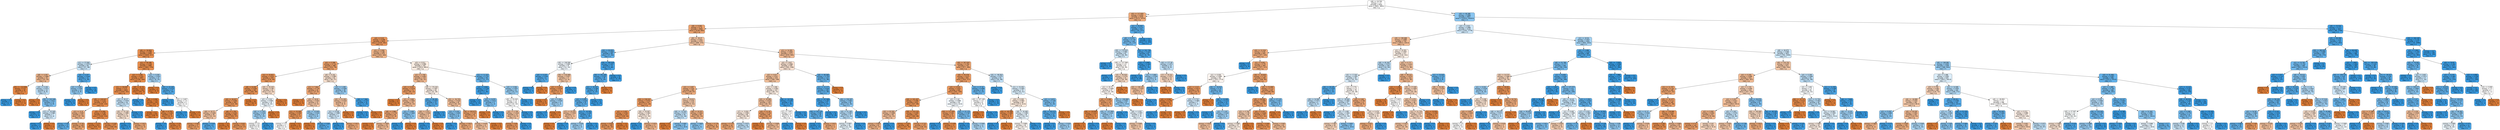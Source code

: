 digraph Tree {
node [shape=box, style="filled, rounded", color="black", fontname="helvetica"] ;
edge [fontname="helvetica"] ;
0 [label="x[8] <= 19.705\nentropy = 1.0\nsamples = 9202\nvalue = [4601, 4601]\nclass = g", fillcolor="#ffffff"] ;
1 [label="x[0] <= 117.826\nentropy = 0.816\nsamples = 4245\nvalue = [3172, 1073]\nclass = g", fillcolor="#eeac7c"] ;
0 -> 1 [labeldistance=2.5, labelangle=45, headlabel="True"] ;
2 [label="x[8] <= 9.355\nentropy = 0.75\nsamples = 3994\nvalue = [3138, 856]\nclass = g", fillcolor="#eca36f"] ;
1 -> 2 ;
3 [label="x[4] <= 0.24\nentropy = 0.598\nsamples = 2624\nvalue = [2243, 381]\nclass = g", fillcolor="#e9965b"] ;
2 -> 3 ;
4 [label="x[6] <= -54.803\nentropy = 0.488\nsamples = 2045\nvalue = [1828, 217]\nclass = g", fillcolor="#e89051"] ;
3 -> 4 ;
5 [label="x[1] <= 37.836\nentropy = 0.979\nsamples = 65\nvalue = [27, 38]\nclass = h", fillcolor="#c6e3f7"] ;
4 -> 5 ;
6 [label="x[8] <= 4.297\nentropy = 0.885\nsamples = 33\nvalue = [23, 10]\nclass = g", fillcolor="#f0b88f"] ;
5 -> 6 ;
7 [label="x[5] <= -113.938\nentropy = 0.31\nsamples = 18\nvalue = [17, 1]\nclass = g", fillcolor="#e78845"] ;
6 -> 7 ;
8 [label="entropy = 0.0\nsamples = 1\nvalue = [0, 1]\nclass = h", fillcolor="#399de5"] ;
7 -> 8 ;
9 [label="entropy = 0.0\nsamples = 17\nvalue = [17, 0]\nclass = g", fillcolor="#e58139"] ;
7 -> 9 ;
10 [label="x[4] <= 0.105\nentropy = 0.971\nsamples = 15\nvalue = [6, 9]\nclass = h", fillcolor="#bddef6"] ;
6 -> 10 ;
11 [label="entropy = 0.0\nsamples = 3\nvalue = [3, 0]\nclass = g", fillcolor="#e58139"] ;
10 -> 11 ;
12 [label="x[9] <= 243.346\nentropy = 0.811\nsamples = 12\nvalue = [3, 9]\nclass = h", fillcolor="#7bbeee"] ;
10 -> 12 ;
13 [label="entropy = 0.0\nsamples = 5\nvalue = [0, 5]\nclass = h", fillcolor="#399de5"] ;
12 -> 13 ;
14 [label="x[7] <= -10.349\nentropy = 0.985\nsamples = 7\nvalue = [3, 4]\nclass = h", fillcolor="#cee6f8"] ;
12 -> 14 ;
15 [label="entropy = 0.0\nsamples = 4\nvalue = [0, 4]\nclass = h", fillcolor="#399de5"] ;
14 -> 15 ;
16 [label="entropy = 0.0\nsamples = 3\nvalue = [3, 0]\nclass = g", fillcolor="#e58139"] ;
14 -> 16 ;
17 [label="x[3] <= 0.207\nentropy = 0.544\nsamples = 32\nvalue = [4, 28]\nclass = h", fillcolor="#55abe9"] ;
5 -> 17 ;
18 [label="x[4] <= 0.092\nentropy = 0.89\nsamples = 13\nvalue = [4, 9]\nclass = h", fillcolor="#91c9f1"] ;
17 -> 18 ;
19 [label="entropy = 0.0\nsamples = 9\nvalue = [0, 9]\nclass = h", fillcolor="#399de5"] ;
18 -> 19 ;
20 [label="entropy = 0.0\nsamples = 4\nvalue = [4, 0]\nclass = g", fillcolor="#e58139"] ;
18 -> 20 ;
21 [label="entropy = 0.0\nsamples = 19\nvalue = [0, 19]\nclass = h", fillcolor="#399de5"] ;
17 -> 21 ;
22 [label="x[1] <= 59.188\nentropy = 0.438\nsamples = 1980\nvalue = [1801, 179]\nclass = g", fillcolor="#e88e4d"] ;
4 -> 22 ;
23 [label="x[2] <= 3.495\nentropy = 0.415\nsamples = 1957\nvalue = [1793, 164]\nclass = g", fillcolor="#e78d4b"] ;
22 -> 23 ;
24 [label="x[1] <= 36.829\nentropy = 0.47\nsamples = 1603\nvalue = [1442, 161]\nclass = g", fillcolor="#e88f4f"] ;
23 -> 24 ;
25 [label="x[9] <= 129.547\nentropy = 0.441\nsamples = 1574\nvalue = [1430, 144]\nclass = g", fillcolor="#e88e4d"] ;
24 -> 25 ;
26 [label="x[1] <= 11.9\nentropy = 0.857\nsamples = 121\nvalue = [87, 34]\nclass = g", fillcolor="#efb286"] ;
25 -> 26 ;
27 [label="entropy = 0.65\nsamples = 12\nvalue = [2, 10]\nclass = h", fillcolor="#61b1ea"] ;
26 -> 27 ;
28 [label="entropy = 0.761\nsamples = 109\nvalue = [85, 24]\nclass = g", fillcolor="#eca571"] ;
26 -> 28 ;
29 [label="x[3] <= 0.294\nentropy = 0.387\nsamples = 1453\nvalue = [1343, 110]\nclass = g", fillcolor="#e78b49"] ;
25 -> 29 ;
30 [label="entropy = 0.273\nsamples = 876\nvalue = [835, 41]\nclass = g", fillcolor="#e68743"] ;
29 -> 30 ;
31 [label="entropy = 0.528\nsamples = 577\nvalue = [508, 69]\nclass = g", fillcolor="#e99254"] ;
29 -> 31 ;
32 [label="x[1] <= 45.27\nentropy = 0.978\nsamples = 29\nvalue = [12, 17]\nclass = h", fillcolor="#c5e2f7"] ;
24 -> 32 ;
33 [label="x[0] <= 75.118\nentropy = 0.985\nsamples = 21\nvalue = [12, 9]\nclass = g", fillcolor="#f8e0ce"] ;
32 -> 33 ;
34 [label="entropy = 0.0\nsamples = 5\nvalue = [0, 5]\nclass = h", fillcolor="#399de5"] ;
33 -> 34 ;
35 [label="entropy = 0.811\nsamples = 16\nvalue = [12, 4]\nclass = g", fillcolor="#eeab7b"] ;
33 -> 35 ;
36 [label="entropy = 0.0\nsamples = 8\nvalue = [0, 8]\nclass = h", fillcolor="#399de5"] ;
32 -> 36 ;
37 [label="x[9] <= 41.74\nentropy = 0.071\nsamples = 354\nvalue = [351, 3]\nclass = g", fillcolor="#e5823b"] ;
23 -> 37 ;
38 [label="entropy = 0.0\nsamples = 1\nvalue = [0, 1]\nclass = h", fillcolor="#399de5"] ;
37 -> 38 ;
39 [label="x[8] <= 6.592\nentropy = 0.05\nsamples = 353\nvalue = [351, 2]\nclass = g", fillcolor="#e5823a"] ;
37 -> 39 ;
40 [label="entropy = 0.0\nsamples = 328\nvalue = [328, 0]\nclass = g", fillcolor="#e58139"] ;
39 -> 40 ;
41 [label="x[8] <= 6.753\nentropy = 0.402\nsamples = 25\nvalue = [23, 2]\nclass = g", fillcolor="#e78c4a"] ;
39 -> 41 ;
42 [label="entropy = 0.0\nsamples = 1\nvalue = [0, 1]\nclass = h", fillcolor="#399de5"] ;
41 -> 42 ;
43 [label="entropy = 0.25\nsamples = 24\nvalue = [23, 1]\nclass = g", fillcolor="#e68642"] ;
41 -> 43 ;
44 [label="x[4] <= 0.039\nentropy = 0.932\nsamples = 23\nvalue = [8, 15]\nclass = h", fillcolor="#a3d1f3"] ;
22 -> 44 ;
45 [label="entropy = 0.0\nsamples = 6\nvalue = [6, 0]\nclass = g", fillcolor="#e58139"] ;
44 -> 45 ;
46 [label="x[5] <= 22.245\nentropy = 0.523\nsamples = 17\nvalue = [2, 15]\nclass = h", fillcolor="#53aae8"] ;
44 -> 46 ;
47 [label="entropy = 0.0\nsamples = 13\nvalue = [0, 13]\nclass = h", fillcolor="#399de5"] ;
46 -> 47 ;
48 [label="x[2] <= 3.657\nentropy = 1.0\nsamples = 4\nvalue = [2, 2]\nclass = g", fillcolor="#ffffff"] ;
46 -> 48 ;
49 [label="entropy = 0.0\nsamples = 2\nvalue = [0, 2]\nclass = h", fillcolor="#399de5"] ;
48 -> 49 ;
50 [label="entropy = 0.0\nsamples = 2\nvalue = [2, 0]\nclass = g", fillcolor="#e58139"] ;
48 -> 50 ;
51 [label="x[2] <= 2.558\nentropy = 0.86\nsamples = 579\nvalue = [415, 164]\nclass = g", fillcolor="#efb387"] ;
3 -> 51 ;
52 [label="x[4] <= 0.398\nentropy = 0.714\nsamples = 388\nvalue = [312, 76]\nclass = g", fillcolor="#eba069"] ;
51 -> 52 ;
53 [label="x[1] <= 15.822\nentropy = 0.612\nsamples = 325\nvalue = [276, 49]\nclass = g", fillcolor="#ea975c"] ;
52 -> 53 ;
54 [label="x[8] <= 8.239\nentropy = 0.556\nsamples = 301\nvalue = [262, 39]\nclass = g", fillcolor="#e99456"] ;
53 -> 54 ;
55 [label="x[0] <= 18.427\nentropy = 0.606\nsamples = 263\nvalue = [224, 39]\nclass = g", fillcolor="#ea975b"] ;
54 -> 55 ;
56 [label="x[6] <= 10.72\nentropy = 0.928\nsamples = 35\nvalue = [23, 12]\nclass = g", fillcolor="#f3c3a0"] ;
55 -> 56 ;
57 [label="entropy = 0.691\nsamples = 27\nvalue = [22, 5]\nclass = g", fillcolor="#eb9e66"] ;
56 -> 57 ;
58 [label="entropy = 0.544\nsamples = 8\nvalue = [1, 7]\nclass = h", fillcolor="#55abe9"] ;
56 -> 58 ;
59 [label="x[8] <= 1.753\nentropy = 0.525\nsamples = 228\nvalue = [201, 27]\nclass = g", fillcolor="#e89254"] ;
55 -> 59 ;
60 [label="entropy = 0.0\nsamples = 58\nvalue = [58, 0]\nclass = g", fillcolor="#e58139"] ;
59 -> 60 ;
61 [label="entropy = 0.631\nsamples = 170\nvalue = [143, 27]\nclass = g", fillcolor="#ea995e"] ;
59 -> 61 ;
62 [label="entropy = 0.0\nsamples = 38\nvalue = [38, 0]\nclass = g", fillcolor="#e58139"] ;
54 -> 62 ;
63 [label="x[0] <= 34.433\nentropy = 0.98\nsamples = 24\nvalue = [14, 10]\nclass = g", fillcolor="#f8dbc6"] ;
53 -> 63 ;
64 [label="x[2] <= 2.524\nentropy = 0.998\nsamples = 19\nvalue = [9, 10]\nclass = h", fillcolor="#ebf5fc"] ;
63 -> 64 ;
65 [label="x[6] <= 17.343\nentropy = 0.918\nsamples = 15\nvalue = [5, 10]\nclass = h", fillcolor="#9ccef2"] ;
64 -> 65 ;
66 [label="entropy = 1.0\nsamples = 10\nvalue = [5, 5]\nclass = g", fillcolor="#ffffff"] ;
65 -> 66 ;
67 [label="entropy = 0.0\nsamples = 5\nvalue = [0, 5]\nclass = h", fillcolor="#399de5"] ;
65 -> 67 ;
68 [label="entropy = 0.0\nsamples = 4\nvalue = [4, 0]\nclass = g", fillcolor="#e58139"] ;
64 -> 68 ;
69 [label="entropy = 0.0\nsamples = 5\nvalue = [5, 0]\nclass = g", fillcolor="#e58139"] ;
63 -> 69 ;
70 [label="x[6] <= 6.161\nentropy = 0.985\nsamples = 63\nvalue = [36, 27]\nclass = g", fillcolor="#f8e0ce"] ;
52 -> 70 ;
71 [label="x[1] <= 7.824\nentropy = 0.776\nsamples = 35\nvalue = [27, 8]\nclass = g", fillcolor="#eda674"] ;
70 -> 71 ;
72 [label="entropy = 0.0\nsamples = 12\nvalue = [12, 0]\nclass = g", fillcolor="#e58139"] ;
71 -> 72 ;
73 [label="x[0] <= 16.61\nentropy = 0.932\nsamples = 23\nvalue = [15, 8]\nclass = g", fillcolor="#f3c4a3"] ;
71 -> 73 ;
74 [label="x[1] <= 10.346\nentropy = 0.592\nsamples = 14\nvalue = [12, 2]\nclass = g", fillcolor="#e9965a"] ;
73 -> 74 ;
75 [label="entropy = 1.0\nsamples = 4\nvalue = [2, 2]\nclass = g", fillcolor="#ffffff"] ;
74 -> 75 ;
76 [label="entropy = 0.0\nsamples = 10\nvalue = [10, 0]\nclass = g", fillcolor="#e58139"] ;
74 -> 76 ;
77 [label="x[5] <= -23.845\nentropy = 0.918\nsamples = 9\nvalue = [3, 6]\nclass = h", fillcolor="#9ccef2"] ;
73 -> 77 ;
78 [label="entropy = 0.0\nsamples = 2\nvalue = [2, 0]\nclass = g", fillcolor="#e58139"] ;
77 -> 78 ;
79 [label="entropy = 0.592\nsamples = 7\nvalue = [1, 6]\nclass = h", fillcolor="#5aade9"] ;
77 -> 79 ;
80 [label="x[2] <= 2.299\nentropy = 0.906\nsamples = 28\nvalue = [9, 19]\nclass = h", fillcolor="#97cbf1"] ;
70 -> 80 ;
81 [label="x[0] <= 21.303\nentropy = 0.918\nsamples = 12\nvalue = [8, 4]\nclass = g", fillcolor="#f2c09c"] ;
80 -> 81 ;
82 [label="x[1] <= 6.428\nentropy = 0.985\nsamples = 7\nvalue = [3, 4]\nclass = h", fillcolor="#cee6f8"] ;
81 -> 82 ;
83 [label="entropy = 0.0\nsamples = 3\nvalue = [0, 3]\nclass = h", fillcolor="#399de5"] ;
82 -> 83 ;
84 [label="entropy = 0.811\nsamples = 4\nvalue = [3, 1]\nclass = g", fillcolor="#eeab7b"] ;
82 -> 84 ;
85 [label="entropy = 0.0\nsamples = 5\nvalue = [5, 0]\nclass = g", fillcolor="#e58139"] ;
81 -> 85 ;
86 [label="x[8] <= 7.364\nentropy = 0.337\nsamples = 16\nvalue = [1, 15]\nclass = h", fillcolor="#46a4e7"] ;
80 -> 86 ;
87 [label="entropy = 0.0\nsamples = 15\nvalue = [0, 15]\nclass = h", fillcolor="#399de5"] ;
86 -> 87 ;
88 [label="entropy = 0.0\nsamples = 1\nvalue = [1, 0]\nclass = g", fillcolor="#e58139"] ;
86 -> 88 ;
89 [label="x[3] <= 0.511\nentropy = 0.996\nsamples = 191\nvalue = [103.0, 88.0]\nclass = g", fillcolor="#fbede2"] ;
51 -> 89 ;
90 [label="x[2] <= 2.709\nentropy = 0.891\nsamples = 133\nvalue = [92, 41]\nclass = g", fillcolor="#f1b991"] ;
89 -> 90 ;
91 [label="x[3] <= 0.447\nentropy = 0.676\nsamples = 73\nvalue = [60, 13]\nclass = g", fillcolor="#eb9c64"] ;
90 -> 91 ;
92 [label="entropy = 0.0\nsamples = 31\nvalue = [31, 0]\nclass = g", fillcolor="#e58139"] ;
91 -> 92 ;
93 [label="x[2] <= 2.665\nentropy = 0.893\nsamples = 42\nvalue = [29, 13]\nclass = g", fillcolor="#f1b992"] ;
91 -> 93 ;
94 [label="x[8] <= 2.984\nentropy = 0.776\nsamples = 35\nvalue = [27, 8]\nclass = g", fillcolor="#eda674"] ;
93 -> 94 ;
95 [label="entropy = 0.0\nsamples = 10\nvalue = [10, 0]\nclass = g", fillcolor="#e58139"] ;
94 -> 95 ;
96 [label="entropy = 0.904\nsamples = 25\nvalue = [17, 8]\nclass = g", fillcolor="#f1bc96"] ;
94 -> 96 ;
97 [label="x[2] <= 2.695\nentropy = 0.863\nsamples = 7\nvalue = [2, 5]\nclass = h", fillcolor="#88c4ef"] ;
93 -> 97 ;
98 [label="entropy = 0.0\nsamples = 5\nvalue = [0, 5]\nclass = h", fillcolor="#399de5"] ;
97 -> 98 ;
99 [label="entropy = 0.0\nsamples = 2\nvalue = [2, 0]\nclass = g", fillcolor="#e58139"] ;
97 -> 99 ;
100 [label="x[9] <= 176.263\nentropy = 0.997\nsamples = 60\nvalue = [32, 28]\nclass = g", fillcolor="#fcefe6"] ;
90 -> 100 ;
101 [label="x[0] <= 28.192\nentropy = 0.567\nsamples = 15\nvalue = [2, 13]\nclass = h", fillcolor="#57ace9"] ;
100 -> 101 ;
102 [label="x[8] <= 2.472\nentropy = 0.918\nsamples = 3\nvalue = [2, 1]\nclass = g", fillcolor="#f2c09c"] ;
101 -> 102 ;
103 [label="entropy = 0.0\nsamples = 1\nvalue = [0, 1]\nclass = h", fillcolor="#399de5"] ;
102 -> 103 ;
104 [label="entropy = 0.0\nsamples = 2\nvalue = [2, 0]\nclass = g", fillcolor="#e58139"] ;
102 -> 104 ;
105 [label="entropy = 0.0\nsamples = 12\nvalue = [0, 12]\nclass = h", fillcolor="#399de5"] ;
101 -> 105 ;
106 [label="x[5] <= -54.703\nentropy = 0.918\nsamples = 45\nvalue = [30, 15]\nclass = g", fillcolor="#f2c09c"] ;
100 -> 106 ;
107 [label="x[3] <= 0.431\nentropy = 0.845\nsamples = 11\nvalue = [3, 8]\nclass = h", fillcolor="#83c2ef"] ;
106 -> 107 ;
108 [label="entropy = 0.0\nsamples = 7\nvalue = [0, 7]\nclass = h", fillcolor="#399de5"] ;
107 -> 108 ;
109 [label="entropy = 0.811\nsamples = 4\nvalue = [3, 1]\nclass = g", fillcolor="#eeab7b"] ;
107 -> 109 ;
110 [label="x[9] <= 303.672\nentropy = 0.734\nsamples = 34\nvalue = [27, 7]\nclass = g", fillcolor="#eca26c"] ;
106 -> 110 ;
111 [label="entropy = 0.918\nsamples = 21\nvalue = [14, 7]\nclass = g", fillcolor="#f2c09c"] ;
110 -> 111 ;
112 [label="entropy = 0.0\nsamples = 13\nvalue = [13, 0]\nclass = g", fillcolor="#e58139"] ;
110 -> 112 ;
113 [label="x[1] <= 11.323\nentropy = 0.701\nsamples = 58\nvalue = [11, 47]\nclass = h", fillcolor="#67b4eb"] ;
89 -> 113 ;
114 [label="x[3] <= 0.663\nentropy = 0.229\nsamples = 27\nvalue = [1, 26]\nclass = h", fillcolor="#41a1e6"] ;
113 -> 114 ;
115 [label="entropy = 0.0\nsamples = 23\nvalue = [0, 23]\nclass = h", fillcolor="#399de5"] ;
114 -> 115 ;
116 [label="x[3] <= 0.679\nentropy = 0.811\nsamples = 4\nvalue = [1, 3]\nclass = h", fillcolor="#7bbeee"] ;
114 -> 116 ;
117 [label="entropy = 0.0\nsamples = 1\nvalue = [1, 0]\nclass = g", fillcolor="#e58139"] ;
116 -> 117 ;
118 [label="entropy = 0.0\nsamples = 3\nvalue = [0, 3]\nclass = h", fillcolor="#399de5"] ;
116 -> 118 ;
119 [label="x[3] <= 0.584\nentropy = 0.907\nsamples = 31\nvalue = [10, 21]\nclass = h", fillcolor="#97ccf1"] ;
113 -> 119 ;
120 [label="x[6] <= 33.418\nentropy = 1.0\nsamples = 20\nvalue = [10, 10]\nclass = g", fillcolor="#ffffff"] ;
119 -> 120 ;
121 [label="x[2] <= 2.736\nentropy = 0.918\nsamples = 15\nvalue = [10, 5]\nclass = g", fillcolor="#f2c09c"] ;
120 -> 121 ;
122 [label="entropy = 0.65\nsamples = 12\nvalue = [10, 2]\nclass = g", fillcolor="#ea9a61"] ;
121 -> 122 ;
123 [label="entropy = 0.0\nsamples = 3\nvalue = [0, 3]\nclass = h", fillcolor="#399de5"] ;
121 -> 123 ;
124 [label="entropy = 0.0\nsamples = 5\nvalue = [0, 5]\nclass = h", fillcolor="#399de5"] ;
120 -> 124 ;
125 [label="entropy = 0.0\nsamples = 11\nvalue = [0, 11]\nclass = h", fillcolor="#399de5"] ;
119 -> 125 ;
126 [label="x[6] <= -33.37\nentropy = 0.931\nsamples = 1370\nvalue = [895, 475]\nclass = g", fillcolor="#f3c4a2"] ;
2 -> 126 ;
127 [label="x[0] <= 63.653\nentropy = 0.662\nsamples = 99\nvalue = [17, 82]\nclass = h", fillcolor="#62b1ea"] ;
126 -> 127 ;
128 [label="x[9] <= 138.596\nentropy = 0.999\nsamples = 25\nvalue = [12, 13]\nclass = h", fillcolor="#f0f7fd"] ;
127 -> 128 ;
129 [label="x[4] <= 0.233\nentropy = 0.544\nsamples = 8\nvalue = [1, 7]\nclass = h", fillcolor="#55abe9"] ;
128 -> 129 ;
130 [label="entropy = 0.0\nsamples = 7\nvalue = [0, 7]\nclass = h", fillcolor="#399de5"] ;
129 -> 130 ;
131 [label="entropy = 0.0\nsamples = 1\nvalue = [1, 0]\nclass = g", fillcolor="#e58139"] ;
129 -> 131 ;
132 [label="x[9] <= 218.089\nentropy = 0.937\nsamples = 17\nvalue = [11, 6]\nclass = g", fillcolor="#f3c6a5"] ;
128 -> 132 ;
133 [label="x[4] <= 0.241\nentropy = 0.619\nsamples = 13\nvalue = [11, 2]\nclass = g", fillcolor="#ea985d"] ;
132 -> 133 ;
134 [label="entropy = 0.0\nsamples = 10\nvalue = [10, 0]\nclass = g", fillcolor="#e58139"] ;
133 -> 134 ;
135 [label="x[4] <= 0.262\nentropy = 0.918\nsamples = 3\nvalue = [1, 2]\nclass = h", fillcolor="#9ccef2"] ;
133 -> 135 ;
136 [label="entropy = 0.0\nsamples = 2\nvalue = [0, 2]\nclass = h", fillcolor="#399de5"] ;
135 -> 136 ;
137 [label="entropy = 0.0\nsamples = 1\nvalue = [1, 0]\nclass = g", fillcolor="#e58139"] ;
135 -> 137 ;
138 [label="entropy = 0.0\nsamples = 4\nvalue = [0, 4]\nclass = h", fillcolor="#399de5"] ;
132 -> 138 ;
139 [label="x[9] <= 293.529\nentropy = 0.357\nsamples = 74\nvalue = [5, 69]\nclass = h", fillcolor="#47a4e7"] ;
127 -> 139 ;
140 [label="x[9] <= 291.406\nentropy = 0.552\nsamples = 39\nvalue = [5, 34]\nclass = h", fillcolor="#56abe9"] ;
139 -> 140 ;
141 [label="x[1] <= 30.307\nentropy = 0.485\nsamples = 38\nvalue = [4, 34]\nclass = h", fillcolor="#50a9e8"] ;
140 -> 141 ;
142 [label="x[4] <= 0.093\nentropy = 0.634\nsamples = 25\nvalue = [4, 21]\nclass = h", fillcolor="#5fb0ea"] ;
141 -> 142 ;
143 [label="x[7] <= 15.316\nentropy = 0.918\nsamples = 3\nvalue = [2, 1]\nclass = g", fillcolor="#f2c09c"] ;
142 -> 143 ;
144 [label="entropy = 0.0\nsamples = 2\nvalue = [2, 0]\nclass = g", fillcolor="#e58139"] ;
143 -> 144 ;
145 [label="entropy = 0.0\nsamples = 1\nvalue = [0, 1]\nclass = h", fillcolor="#399de5"] ;
143 -> 145 ;
146 [label="x[7] <= -10.352\nentropy = 0.439\nsamples = 22\nvalue = [2, 20]\nclass = h", fillcolor="#4da7e8"] ;
142 -> 146 ;
147 [label="entropy = 0.918\nsamples = 6\nvalue = [2, 4]\nclass = h", fillcolor="#9ccef2"] ;
146 -> 147 ;
148 [label="entropy = 0.0\nsamples = 16\nvalue = [0, 16]\nclass = h", fillcolor="#399de5"] ;
146 -> 148 ;
149 [label="entropy = 0.0\nsamples = 13\nvalue = [0, 13]\nclass = h", fillcolor="#399de5"] ;
141 -> 149 ;
150 [label="entropy = 0.0\nsamples = 1\nvalue = [1, 0]\nclass = g", fillcolor="#e58139"] ;
140 -> 150 ;
151 [label="entropy = 0.0\nsamples = 35\nvalue = [0, 35]\nclass = h", fillcolor="#399de5"] ;
139 -> 151 ;
152 [label="x[1] <= 14.391\nentropy = 0.892\nsamples = 1271\nvalue = [878, 393]\nclass = g", fillcolor="#f1b992"] ;
126 -> 152 ;
153 [label="x[2] <= 2.627\nentropy = 0.986\nsamples = 529\nvalue = [301, 228]\nclass = g", fillcolor="#f9e0cf"] ;
152 -> 153 ;
154 [label="x[3] <= 0.617\nentropy = 0.917\nsamples = 419\nvalue = [280, 139]\nclass = g", fillcolor="#f2c09b"] ;
153 -> 154 ;
155 [label="x[2] <= 2.467\nentropy = 0.82\nsamples = 262\nvalue = [195, 67]\nclass = g", fillcolor="#eeac7d"] ;
154 -> 155 ;
156 [label="x[9] <= 218.222\nentropy = 0.673\nsamples = 147\nvalue = [121, 26]\nclass = g", fillcolor="#eb9c64"] ;
155 -> 156 ;
157 [label="x[2] <= 2.422\nentropy = 0.552\nsamples = 125\nvalue = [109, 16]\nclass = g", fillcolor="#e99356"] ;
156 -> 157 ;
158 [label="entropy = 0.634\nsamples = 100\nvalue = [84, 16]\nclass = g", fillcolor="#ea995f"] ;
157 -> 158 ;
159 [label="entropy = 0.0\nsamples = 25\nvalue = [25, 0]\nclass = g", fillcolor="#e58139"] ;
157 -> 159 ;
160 [label="x[0] <= 20.597\nentropy = 0.994\nsamples = 22\nvalue = [12, 10]\nclass = g", fillcolor="#fbeade"] ;
156 -> 160 ;
161 [label="entropy = 0.0\nsamples = 5\nvalue = [0, 5]\nclass = h", fillcolor="#399de5"] ;
160 -> 161 ;
162 [label="entropy = 0.874\nsamples = 17\nvalue = [12, 5]\nclass = g", fillcolor="#f0b58b"] ;
160 -> 162 ;
163 [label="x[1] <= 10.613\nentropy = 0.94\nsamples = 115\nvalue = [74, 41]\nclass = g", fillcolor="#f3c7a7"] ;
155 -> 163 ;
164 [label="x[6] <= -12.442\nentropy = 0.971\nsamples = 30\nvalue = [12, 18]\nclass = h", fillcolor="#bddef6"] ;
163 -> 164 ;
165 [label="entropy = 0.0\nsamples = 5\nvalue = [5, 0]\nclass = g", fillcolor="#e58139"] ;
164 -> 165 ;
166 [label="entropy = 0.855\nsamples = 25\nvalue = [7.0, 18.0]\nclass = h", fillcolor="#86c3ef"] ;
164 -> 166 ;
167 [label="x[8] <= 10.257\nentropy = 0.842\nsamples = 85\nvalue = [62, 23]\nclass = g", fillcolor="#efb082"] ;
163 -> 167 ;
168 [label="entropy = 0.863\nsamples = 7\nvalue = [2, 5]\nclass = h", fillcolor="#88c4ef"] ;
167 -> 168 ;
169 [label="entropy = 0.779\nsamples = 78\nvalue = [60, 18]\nclass = g", fillcolor="#eda774"] ;
167 -> 169 ;
170 [label="x[2] <= 2.406\nentropy = 0.995\nsamples = 157\nvalue = [85, 72]\nclass = g", fillcolor="#fbece1"] ;
154 -> 170 ;
171 [label="x[0] <= 19.399\nentropy = 0.918\nsamples = 126\nvalue = [84, 42]\nclass = g", fillcolor="#f2c09c"] ;
170 -> 171 ;
172 [label="x[7] <= -5.634\nentropy = 0.994\nsamples = 66\nvalue = [36, 30]\nclass = g", fillcolor="#fbeade"] ;
171 -> 172 ;
173 [label="entropy = 0.779\nsamples = 26\nvalue = [20, 6]\nclass = g", fillcolor="#eda774"] ;
172 -> 173 ;
174 [label="entropy = 0.971\nsamples = 40\nvalue = [16, 24]\nclass = h", fillcolor="#bddef6"] ;
172 -> 174 ;
175 [label="x[0] <= 21.33\nentropy = 0.722\nsamples = 60\nvalue = [48, 12]\nclass = g", fillcolor="#eca06a"] ;
171 -> 175 ;
176 [label="entropy = 0.0\nsamples = 23\nvalue = [23, 0]\nclass = g", fillcolor="#e58139"] ;
175 -> 176 ;
177 [label="entropy = 0.909\nsamples = 37\nvalue = [25, 12]\nclass = g", fillcolor="#f1bd98"] ;
175 -> 177 ;
178 [label="x[6] <= -13.718\nentropy = 0.206\nsamples = 31\nvalue = [1, 30]\nclass = h", fillcolor="#40a0e6"] ;
170 -> 178 ;
179 [label="x[7] <= 7.037\nentropy = 1.0\nsamples = 2\nvalue = [1, 1]\nclass = g", fillcolor="#ffffff"] ;
178 -> 179 ;
180 [label="entropy = 0.0\nsamples = 1\nvalue = [0, 1]\nclass = h", fillcolor="#399de5"] ;
179 -> 180 ;
181 [label="entropy = 0.0\nsamples = 1\nvalue = [1, 0]\nclass = g", fillcolor="#e58139"] ;
179 -> 181 ;
182 [label="entropy = 0.0\nsamples = 29\nvalue = [0, 29]\nclass = h", fillcolor="#399de5"] ;
178 -> 182 ;
183 [label="x[6] <= 68.589\nentropy = 0.703\nsamples = 110\nvalue = [21, 89]\nclass = h", fillcolor="#68b4eb"] ;
153 -> 183 ;
184 [label="x[1] <= 12.177\nentropy = 0.635\nsamples = 106\nvalue = [17, 89]\nclass = h", fillcolor="#5fb0ea"] ;
183 -> 184 ;
185 [label="x[9] <= 157.905\nentropy = 0.297\nsamples = 57\nvalue = [3, 54]\nclass = h", fillcolor="#44a2e6"] ;
184 -> 185 ;
186 [label="x[9] <= 142.125\nentropy = 0.65\nsamples = 18\nvalue = [3, 15]\nclass = h", fillcolor="#61b1ea"] ;
185 -> 186 ;
187 [label="entropy = 0.0\nsamples = 14\nvalue = [0, 14]\nclass = h", fillcolor="#399de5"] ;
186 -> 187 ;
188 [label="entropy = 0.811\nsamples = 4\nvalue = [3, 1]\nclass = g", fillcolor="#eeab7b"] ;
186 -> 188 ;
189 [label="entropy = 0.0\nsamples = 39\nvalue = [0, 39]\nclass = h", fillcolor="#399de5"] ;
185 -> 189 ;
190 [label="x[9] <= 230.287\nentropy = 0.863\nsamples = 49\nvalue = [14, 35]\nclass = h", fillcolor="#88c4ef"] ;
184 -> 190 ;
191 [label="x[0] <= 51.165\nentropy = 0.957\nsamples = 37\nvalue = [14, 23]\nclass = h", fillcolor="#b2d9f5"] ;
190 -> 191 ;
192 [label="entropy = 0.997\nsamples = 30\nvalue = [14, 16]\nclass = h", fillcolor="#e6f3fc"] ;
191 -> 192 ;
193 [label="entropy = 0.0\nsamples = 7\nvalue = [0, 7]\nclass = h", fillcolor="#399de5"] ;
191 -> 193 ;
194 [label="entropy = 0.0\nsamples = 12\nvalue = [0, 12]\nclass = h", fillcolor="#399de5"] ;
190 -> 194 ;
195 [label="entropy = 0.0\nsamples = 4\nvalue = [4, 0]\nclass = g", fillcolor="#e58139"] ;
183 -> 195 ;
196 [label="x[9] <= 267.634\nentropy = 0.764\nsamples = 742\nvalue = [577, 165]\nclass = g", fillcolor="#eca572"] ;
152 -> 196 ;
197 [label="x[0] <= 93.076\nentropy = 0.673\nsamples = 661\nvalue = [544, 117]\nclass = g", fillcolor="#eb9c64"] ;
196 -> 197 ;
198 [label="x[3] <= 0.515\nentropy = 0.637\nsamples = 645\nvalue = [541, 104]\nclass = g", fillcolor="#ea995f"] ;
197 -> 198 ;
199 [label="x[9] <= 101.437\nentropy = 0.596\nsamples = 616\nvalue = [527, 89]\nclass = g", fillcolor="#e9965a"] ;
198 -> 199 ;
200 [label="x[0] <= 62.592\nentropy = 0.908\nsamples = 65\nvalue = [44, 21]\nclass = g", fillcolor="#f1bd98"] ;
199 -> 200 ;
201 [label="entropy = 0.854\nsamples = 61\nvalue = [44, 17]\nclass = g", fillcolor="#efb286"] ;
200 -> 201 ;
202 [label="entropy = 0.0\nsamples = 4\nvalue = [0, 4]\nclass = h", fillcolor="#399de5"] ;
200 -> 202 ;
203 [label="x[9] <= 214.115\nentropy = 0.539\nsamples = 551\nvalue = [483, 68]\nclass = g", fillcolor="#e99355"] ;
199 -> 203 ;
204 [label="entropy = 0.434\nsamples = 381\nvalue = [347, 34]\nclass = g", fillcolor="#e88d4c"] ;
203 -> 204 ;
205 [label="entropy = 0.722\nsamples = 170\nvalue = [136, 34]\nclass = g", fillcolor="#eca06a"] ;
203 -> 205 ;
206 [label="x[2] <= 2.42\nentropy = 0.999\nsamples = 29\nvalue = [14.0, 15.0]\nclass = h", fillcolor="#f2f8fd"] ;
198 -> 206 ;
207 [label="x[9] <= 111.055\nentropy = 0.65\nsamples = 12\nvalue = [10, 2]\nclass = g", fillcolor="#ea9a61"] ;
206 -> 207 ;
208 [label="entropy = 0.0\nsamples = 1\nvalue = [0, 1]\nclass = h", fillcolor="#399de5"] ;
207 -> 208 ;
209 [label="entropy = 0.439\nsamples = 11\nvalue = [10, 1]\nclass = g", fillcolor="#e88e4d"] ;
207 -> 209 ;
210 [label="x[0] <= 22.179\nentropy = 0.787\nsamples = 17\nvalue = [4, 13]\nclass = h", fillcolor="#76bbed"] ;
206 -> 210 ;
211 [label="entropy = 0.0\nsamples = 6\nvalue = [0, 6]\nclass = h", fillcolor="#399de5"] ;
210 -> 211 ;
212 [label="entropy = 0.946\nsamples = 11\nvalue = [4, 7]\nclass = h", fillcolor="#aad5f4"] ;
210 -> 212 ;
213 [label="x[1] <= 27.32\nentropy = 0.696\nsamples = 16\nvalue = [3, 13]\nclass = h", fillcolor="#67b4eb"] ;
197 -> 213 ;
214 [label="x[0] <= 107.109\nentropy = 1.0\nsamples = 6\nvalue = [3, 3]\nclass = g", fillcolor="#ffffff"] ;
213 -> 214 ;
215 [label="entropy = 0.0\nsamples = 3\nvalue = [3, 0]\nclass = g", fillcolor="#e58139"] ;
214 -> 215 ;
216 [label="entropy = 0.0\nsamples = 3\nvalue = [0, 3]\nclass = h", fillcolor="#399de5"] ;
214 -> 216 ;
217 [label="entropy = 0.0\nsamples = 10\nvalue = [0, 10]\nclass = h", fillcolor="#399de5"] ;
213 -> 217 ;
218 [label="x[5] <= -95.954\nentropy = 0.975\nsamples = 81\nvalue = [33, 48]\nclass = h", fillcolor="#c1e0f7"] ;
196 -> 218 ;
219 [label="entropy = 0.0\nsamples = 7\nvalue = [0, 7]\nclass = h", fillcolor="#399de5"] ;
218 -> 219 ;
220 [label="x[1] <= 32.052\nentropy = 0.992\nsamples = 74\nvalue = [33, 41]\nclass = h", fillcolor="#d8ecfa"] ;
218 -> 220 ;
221 [label="x[3] <= 0.228\nentropy = 0.992\nsamples = 49\nvalue = [27.0, 22.0]\nclass = g", fillcolor="#fae8da"] ;
220 -> 221 ;
222 [label="x[5] <= -62.389\nentropy = 0.469\nsamples = 10\nvalue = [9, 1]\nclass = g", fillcolor="#e88f4f"] ;
221 -> 222 ;
223 [label="entropy = 0.0\nsamples = 1\nvalue = [0, 1]\nclass = h", fillcolor="#399de5"] ;
222 -> 223 ;
224 [label="entropy = 0.0\nsamples = 9\nvalue = [9, 0]\nclass = g", fillcolor="#e58139"] ;
222 -> 224 ;
225 [label="x[8] <= 18.468\nentropy = 0.996\nsamples = 39\nvalue = [18, 21]\nclass = h", fillcolor="#e3f1fb"] ;
221 -> 225 ;
226 [label="entropy = 0.999\nsamples = 35\nvalue = [18, 17]\nclass = g", fillcolor="#fef8f4"] ;
225 -> 226 ;
227 [label="entropy = 0.0\nsamples = 4\nvalue = [0, 4]\nclass = h", fillcolor="#399de5"] ;
225 -> 227 ;
228 [label="x[2] <= 3.674\nentropy = 0.795\nsamples = 25\nvalue = [6, 19]\nclass = h", fillcolor="#78bced"] ;
220 -> 228 ;
229 [label="x[9] <= 319.372\nentropy = 0.575\nsamples = 22\nvalue = [3, 19]\nclass = h", fillcolor="#58ace9"] ;
228 -> 229 ;
230 [label="entropy = 0.0\nsamples = 13\nvalue = [0, 13]\nclass = h", fillcolor="#399de5"] ;
229 -> 230 ;
231 [label="entropy = 0.918\nsamples = 9\nvalue = [3, 6]\nclass = h", fillcolor="#9ccef2"] ;
229 -> 231 ;
232 [label="entropy = 0.0\nsamples = 3\nvalue = [3, 0]\nclass = g", fillcolor="#e58139"] ;
228 -> 232 ;
233 [label="x[1] <= 50.907\nentropy = 0.572\nsamples = 251\nvalue = [34, 217]\nclass = h", fillcolor="#58ace9"] ;
1 -> 233 ;
234 [label="x[8] <= 6.473\nentropy = 0.778\nsamples = 148\nvalue = [34, 114]\nclass = h", fillcolor="#74baed"] ;
233 -> 234 ;
235 [label="x[9] <= 170.616\nentropy = 0.984\nsamples = 61\nvalue = [26, 35]\nclass = h", fillcolor="#cce6f8"] ;
234 -> 235 ;
236 [label="entropy = 0.0\nsamples = 10\nvalue = [0, 10]\nclass = h", fillcolor="#399de5"] ;
235 -> 236 ;
237 [label="x[6] <= -117.364\nentropy = 1.0\nsamples = 51\nvalue = [26, 25]\nclass = g", fillcolor="#fefaf7"] ;
235 -> 237 ;
238 [label="entropy = 0.0\nsamples = 7\nvalue = [0, 7]\nclass = h", fillcolor="#399de5"] ;
237 -> 238 ;
239 [label="x[5] <= 90.926\nentropy = 0.976\nsamples = 44\nvalue = [26, 18]\nclass = g", fillcolor="#f7d8c2"] ;
237 -> 239 ;
240 [label="x[1] <= 25.71\nentropy = 0.999\nsamples = 37\nvalue = [19, 18]\nclass = g", fillcolor="#fef8f5"] ;
239 -> 240 ;
241 [label="x[4] <= 0.269\nentropy = 0.722\nsamples = 15\nvalue = [12, 3]\nclass = g", fillcolor="#eca06a"] ;
240 -> 241 ;
242 [label="x[6] <= 133.854\nentropy = 0.414\nsamples = 12\nvalue = [11, 1]\nclass = g", fillcolor="#e78c4b"] ;
241 -> 242 ;
243 [label="entropy = 0.0\nsamples = 11\nvalue = [11, 0]\nclass = g", fillcolor="#e58139"] ;
242 -> 243 ;
244 [label="entropy = 0.0\nsamples = 1\nvalue = [0, 1]\nclass = h", fillcolor="#399de5"] ;
242 -> 244 ;
245 [label="x[5] <= -127.894\nentropy = 0.918\nsamples = 3\nvalue = [1, 2]\nclass = h", fillcolor="#9ccef2"] ;
241 -> 245 ;
246 [label="entropy = 0.0\nsamples = 1\nvalue = [1, 0]\nclass = g", fillcolor="#e58139"] ;
245 -> 246 ;
247 [label="entropy = 0.0\nsamples = 2\nvalue = [0, 2]\nclass = h", fillcolor="#399de5"] ;
245 -> 247 ;
248 [label="x[5] <= -156.869\nentropy = 0.902\nsamples = 22\nvalue = [7.0, 15.0]\nclass = h", fillcolor="#95cbf1"] ;
240 -> 248 ;
249 [label="entropy = 0.0\nsamples = 7\nvalue = [0, 7]\nclass = h", fillcolor="#399de5"] ;
248 -> 249 ;
250 [label="x[8] <= 4.202\nentropy = 0.997\nsamples = 15\nvalue = [7, 8]\nclass = h", fillcolor="#e6f3fc"] ;
248 -> 250 ;
251 [label="entropy = 0.946\nsamples = 11\nvalue = [7, 4]\nclass = g", fillcolor="#f4c9aa"] ;
250 -> 251 ;
252 [label="entropy = 0.0\nsamples = 4\nvalue = [0, 4]\nclass = h", fillcolor="#399de5"] ;
250 -> 252 ;
253 [label="entropy = 0.0\nsamples = 7\nvalue = [7, 0]\nclass = g", fillcolor="#e58139"] ;
239 -> 253 ;
254 [label="x[5] <= 101.736\nentropy = 0.443\nsamples = 87\nvalue = [8, 79]\nclass = h", fillcolor="#4da7e8"] ;
234 -> 254 ;
255 [label="x[2] <= 3.608\nentropy = 0.183\nsamples = 72\nvalue = [2, 70]\nclass = h", fillcolor="#3fa0e6"] ;
254 -> 255 ;
256 [label="entropy = 0.0\nsamples = 66\nvalue = [0, 66]\nclass = h", fillcolor="#399de5"] ;
255 -> 256 ;
257 [label="x[2] <= 3.683\nentropy = 0.918\nsamples = 6\nvalue = [2, 4]\nclass = h", fillcolor="#9ccef2"] ;
255 -> 257 ;
258 [label="x[0] <= 136.131\nentropy = 0.918\nsamples = 3\nvalue = [2, 1]\nclass = g", fillcolor="#f2c09c"] ;
257 -> 258 ;
259 [label="entropy = 0.0\nsamples = 2\nvalue = [2, 0]\nclass = g", fillcolor="#e58139"] ;
258 -> 259 ;
260 [label="entropy = 0.0\nsamples = 1\nvalue = [0, 1]\nclass = h", fillcolor="#399de5"] ;
258 -> 260 ;
261 [label="entropy = 0.0\nsamples = 3\nvalue = [0, 3]\nclass = h", fillcolor="#399de5"] ;
257 -> 261 ;
262 [label="x[0] <= 177.35\nentropy = 0.971\nsamples = 15\nvalue = [6, 9]\nclass = h", fillcolor="#bddef6"] ;
254 -> 262 ;
263 [label="x[7] <= 19.151\nentropy = 0.971\nsamples = 10\nvalue = [6, 4]\nclass = g", fillcolor="#f6d5bd"] ;
262 -> 263 ;
264 [label="entropy = 0.0\nsamples = 6\nvalue = [6, 0]\nclass = g", fillcolor="#e58139"] ;
263 -> 264 ;
265 [label="entropy = 0.0\nsamples = 4\nvalue = [0, 4]\nclass = h", fillcolor="#399de5"] ;
263 -> 265 ;
266 [label="entropy = 0.0\nsamples = 5\nvalue = [0, 5]\nclass = h", fillcolor="#399de5"] ;
262 -> 266 ;
267 [label="entropy = 0.0\nsamples = 103\nvalue = [0, 103]\nclass = h", fillcolor="#399de5"] ;
233 -> 267 ;
268 [label="x[0] <= 46.288\nentropy = 0.866\nsamples = 4957\nvalue = [1429.0, 3528.0]\nclass = h", fillcolor="#89c5f0"] ;
0 -> 268 [labeldistance=2.5, labelangle=-45, headlabel="False"] ;
269 [label="x[2] <= 2.315\nentropy = 0.986\nsamples = 3120\nvalue = [1341, 1779]\nclass = h", fillcolor="#cee7f9"] ;
268 -> 269 ;
270 [label="x[9] <= 190.688\nentropy = 0.898\nsamples = 719\nvalue = [493.0, 226.0]\nclass = g", fillcolor="#f1bb94"] ;
269 -> 270 ;
271 [label="x[0] <= 12.316\nentropy = 0.81\nsamples = 502\nvalue = [377, 125]\nclass = g", fillcolor="#eeab7b"] ;
270 -> 271 ;
272 [label="entropy = 0.0\nsamples = 8\nvalue = [0, 8]\nclass = h", fillcolor="#399de5"] ;
271 -> 272 ;
273 [label="x[1] <= 6.651\nentropy = 0.79\nsamples = 494\nvalue = [377, 117]\nclass = g", fillcolor="#eda876"] ;
271 -> 273 ;
274 [label="x[1] <= 0.035\nentropy = 0.999\nsamples = 56\nvalue = [29.0, 27.0]\nclass = g", fillcolor="#fdf6f1"] ;
273 -> 274 ;
275 [label="x[2] <= 2.217\nentropy = 0.677\nsamples = 28\nvalue = [23, 5]\nclass = g", fillcolor="#eb9c64"] ;
274 -> 275 ;
276 [label="x[4] <= 0.342\nentropy = 0.276\nsamples = 21\nvalue = [20, 1]\nclass = g", fillcolor="#e68743"] ;
275 -> 276 ;
277 [label="entropy = 0.0\nsamples = 1\nvalue = [0, 1]\nclass = h", fillcolor="#399de5"] ;
276 -> 277 ;
278 [label="entropy = 0.0\nsamples = 20\nvalue = [20, 0]\nclass = g", fillcolor="#e58139"] ;
276 -> 278 ;
279 [label="x[3] <= 0.719\nentropy = 0.985\nsamples = 7\nvalue = [3, 4]\nclass = h", fillcolor="#cee6f8"] ;
275 -> 279 ;
280 [label="entropy = 0.0\nsamples = 3\nvalue = [3, 0]\nclass = g", fillcolor="#e58139"] ;
279 -> 280 ;
281 [label="entropy = 0.0\nsamples = 4\nvalue = [0, 4]\nclass = h", fillcolor="#399de5"] ;
279 -> 281 ;
282 [label="x[6] <= -16.012\nentropy = 0.75\nsamples = 28\nvalue = [6, 22]\nclass = h", fillcolor="#6fb8ec"] ;
274 -> 282 ;
283 [label="entropy = 0.0\nsamples = 4\nvalue = [4, 0]\nclass = g", fillcolor="#e58139"] ;
282 -> 283 ;
284 [label="x[6] <= 13.099\nentropy = 0.414\nsamples = 24\nvalue = [2, 22]\nclass = h", fillcolor="#4ba6e7"] ;
282 -> 284 ;
285 [label="entropy = 0.0\nsamples = 18\nvalue = [0, 18]\nclass = h", fillcolor="#399de5"] ;
284 -> 285 ;
286 [label="x[2] <= 2.197\nentropy = 0.918\nsamples = 6\nvalue = [2, 4]\nclass = h", fillcolor="#9ccef2"] ;
284 -> 286 ;
287 [label="entropy = 0.918\nsamples = 3\nvalue = [2, 1]\nclass = g", fillcolor="#f2c09c"] ;
286 -> 287 ;
288 [label="entropy = 0.0\nsamples = 3\nvalue = [0, 3]\nclass = h", fillcolor="#399de5"] ;
286 -> 288 ;
289 [label="x[6] <= -20.834\nentropy = 0.733\nsamples = 438\nvalue = [348, 90]\nclass = g", fillcolor="#eca26c"] ;
273 -> 289 ;
290 [label="entropy = 0.0\nsamples = 6\nvalue = [0, 6]\nclass = h", fillcolor="#399de5"] ;
289 -> 290 ;
291 [label="x[0] <= 31.858\nentropy = 0.711\nsamples = 432\nvalue = [348, 84]\nclass = g", fillcolor="#eb9f69"] ;
289 -> 291 ;
292 [label="x[9] <= 66.605\nentropy = 0.689\nsamples = 424\nvalue = [346, 78]\nclass = g", fillcolor="#eb9d66"] ;
291 -> 292 ;
293 [label="x[3] <= 0.764\nentropy = 0.95\nsamples = 46\nvalue = [29, 17]\nclass = g", fillcolor="#f4cbad"] ;
292 -> 293 ;
294 [label="entropy = 0.995\nsamples = 37\nvalue = [20, 17]\nclass = g", fillcolor="#fbece1"] ;
293 -> 294 ;
295 [label="entropy = 0.0\nsamples = 9\nvalue = [9, 0]\nclass = g", fillcolor="#e58139"] ;
293 -> 295 ;
296 [label="x[4] <= 0.447\nentropy = 0.638\nsamples = 378\nvalue = [317, 61]\nclass = g", fillcolor="#ea995f"] ;
292 -> 296 ;
297 [label="entropy = 0.558\nsamples = 315\nvalue = [274, 41]\nclass = g", fillcolor="#e99457"] ;
296 -> 297 ;
298 [label="entropy = 0.902\nsamples = 63\nvalue = [43, 20]\nclass = g", fillcolor="#f1bc95"] ;
296 -> 298 ;
299 [label="x[8] <= 47.115\nentropy = 0.811\nsamples = 8\nvalue = [2, 6]\nclass = h", fillcolor="#7bbeee"] ;
291 -> 299 ;
300 [label="entropy = 0.0\nsamples = 2\nvalue = [2, 0]\nclass = g", fillcolor="#e58139"] ;
299 -> 300 ;
301 [label="entropy = 0.0\nsamples = 6\nvalue = [0, 6]\nclass = h", fillcolor="#399de5"] ;
299 -> 301 ;
302 [label="x[1] <= 10.301\nentropy = 0.997\nsamples = 217\nvalue = [116, 101]\nclass = g", fillcolor="#fcefe5"] ;
270 -> 302 ;
303 [label="x[8] <= 81.001\nentropy = 0.971\nsamples = 105\nvalue = [42, 63]\nclass = h", fillcolor="#bddef6"] ;
302 -> 303 ;
304 [label="x[0] <= 17.503\nentropy = 0.992\nsamples = 94\nvalue = [42, 52]\nclass = h", fillcolor="#d9ecfa"] ;
303 -> 304 ;
305 [label="x[8] <= 29.105\nentropy = 0.544\nsamples = 16\nvalue = [2, 14]\nclass = h", fillcolor="#55abe9"] ;
304 -> 305 ;
306 [label="x[8] <= 24.564\nentropy = 0.971\nsamples = 5\nvalue = [2, 3]\nclass = h", fillcolor="#bddef6"] ;
305 -> 306 ;
307 [label="entropy = 0.0\nsamples = 3\nvalue = [0, 3]\nclass = h", fillcolor="#399de5"] ;
306 -> 307 ;
308 [label="entropy = 0.0\nsamples = 2\nvalue = [2, 0]\nclass = g", fillcolor="#e58139"] ;
306 -> 308 ;
309 [label="entropy = 0.0\nsamples = 11\nvalue = [0, 11]\nclass = h", fillcolor="#399de5"] ;
305 -> 309 ;
310 [label="x[3] <= 0.751\nentropy = 1.0\nsamples = 78\nvalue = [40, 38]\nclass = g", fillcolor="#fef9f5"] ;
304 -> 310 ;
311 [label="x[5] <= -29.462\nentropy = 0.982\nsamples = 57\nvalue = [24, 33]\nclass = h", fillcolor="#c9e4f8"] ;
310 -> 311 ;
312 [label="entropy = 0.0\nsamples = 4\nvalue = [0, 4]\nclass = h", fillcolor="#399de5"] ;
311 -> 312 ;
313 [label="x[5] <= 4.495\nentropy = 0.994\nsamples = 53\nvalue = [24, 29]\nclass = h", fillcolor="#ddeefb"] ;
311 -> 313 ;
314 [label="entropy = 0.967\nsamples = 28\nvalue = [17, 11]\nclass = g", fillcolor="#f6d3b9"] ;
313 -> 314 ;
315 [label="entropy = 0.855\nsamples = 25\nvalue = [7.0, 18.0]\nclass = h", fillcolor="#86c3ef"] ;
313 -> 315 ;
316 [label="x[5] <= 4.82\nentropy = 0.792\nsamples = 21\nvalue = [16, 5]\nclass = g", fillcolor="#eda877"] ;
310 -> 316 ;
317 [label="entropy = 0.0\nsamples = 10\nvalue = [10, 0]\nclass = g", fillcolor="#e58139"] ;
316 -> 317 ;
318 [label="x[4] <= 0.478\nentropy = 0.994\nsamples = 11\nvalue = [6, 5]\nclass = g", fillcolor="#fbeade"] ;
316 -> 318 ;
319 [label="entropy = 0.811\nsamples = 8\nvalue = [6, 2]\nclass = g", fillcolor="#eeab7b"] ;
318 -> 319 ;
320 [label="entropy = 0.0\nsamples = 3\nvalue = [0, 3]\nclass = h", fillcolor="#399de5"] ;
318 -> 320 ;
321 [label="entropy = 0.0\nsamples = 11\nvalue = [0, 11]\nclass = h", fillcolor="#399de5"] ;
303 -> 321 ;
322 [label="x[3] <= 0.777\nentropy = 0.924\nsamples = 112\nvalue = [74, 38]\nclass = g", fillcolor="#f2c29f"] ;
302 -> 322 ;
323 [label="x[8] <= 39.121\nentropy = 0.874\nsamples = 102\nvalue = [72, 30]\nclass = g", fillcolor="#f0b58b"] ;
322 -> 323 ;
324 [label="x[2] <= 2.299\nentropy = 0.353\nsamples = 30\nvalue = [28, 2]\nclass = g", fillcolor="#e78a47"] ;
323 -> 324 ;
325 [label="entropy = 0.0\nsamples = 26\nvalue = [26, 0]\nclass = g", fillcolor="#e58139"] ;
324 -> 325 ;
326 [label="x[7] <= 5.815\nentropy = 1.0\nsamples = 4\nvalue = [2, 2]\nclass = g", fillcolor="#ffffff"] ;
324 -> 326 ;
327 [label="entropy = 0.0\nsamples = 2\nvalue = [2, 0]\nclass = g", fillcolor="#e58139"] ;
326 -> 327 ;
328 [label="entropy = 0.0\nsamples = 2\nvalue = [0, 2]\nclass = h", fillcolor="#399de5"] ;
326 -> 328 ;
329 [label="x[5] <= 27.046\nentropy = 0.964\nsamples = 72\nvalue = [44, 28]\nclass = g", fillcolor="#f6d1b7"] ;
323 -> 329 ;
330 [label="x[2] <= 2.279\nentropy = 0.937\nsamples = 68\nvalue = [44, 24]\nclass = g", fillcolor="#f3c6a5"] ;
329 -> 330 ;
331 [label="x[1] <= 12.778\nentropy = 0.973\nsamples = 57\nvalue = [34, 23]\nclass = g", fillcolor="#f7d6bf"] ;
330 -> 331 ;
332 [label="entropy = 0.931\nsamples = 52\nvalue = [34, 18]\nclass = g", fillcolor="#f3c4a2"] ;
331 -> 332 ;
333 [label="entropy = 0.0\nsamples = 5\nvalue = [0, 5]\nclass = h", fillcolor="#399de5"] ;
331 -> 333 ;
334 [label="x[1] <= 10.554\nentropy = 0.439\nsamples = 11\nvalue = [10, 1]\nclass = g", fillcolor="#e88e4d"] ;
330 -> 334 ;
335 [label="entropy = 0.0\nsamples = 1\nvalue = [0, 1]\nclass = h", fillcolor="#399de5"] ;
334 -> 335 ;
336 [label="entropy = 0.0\nsamples = 10\nvalue = [10, 0]\nclass = g", fillcolor="#e58139"] ;
334 -> 336 ;
337 [label="entropy = 0.0\nsamples = 4\nvalue = [0, 4]\nclass = h", fillcolor="#399de5"] ;
329 -> 337 ;
338 [label="x[1] <= 10.545\nentropy = 0.722\nsamples = 10\nvalue = [2, 8]\nclass = h", fillcolor="#6ab6ec"] ;
322 -> 338 ;
339 [label="x[8] <= 36.362\nentropy = 0.918\nsamples = 3\nvalue = [2, 1]\nclass = g", fillcolor="#f2c09c"] ;
338 -> 339 ;
340 [label="entropy = 0.0\nsamples = 1\nvalue = [0, 1]\nclass = h", fillcolor="#399de5"] ;
339 -> 340 ;
341 [label="entropy = 0.0\nsamples = 2\nvalue = [2, 0]\nclass = g", fillcolor="#e58139"] ;
339 -> 341 ;
342 [label="entropy = 0.0\nsamples = 7\nvalue = [0, 7]\nclass = h", fillcolor="#399de5"] ;
338 -> 342 ;
343 [label="x[1] <= 10.54\nentropy = 0.937\nsamples = 2401\nvalue = [848, 1553]\nclass = h", fillcolor="#a5d3f3"] ;
269 -> 343 ;
344 [label="x[2] <= 2.496\nentropy = 0.516\nsamples = 580\nvalue = [67, 513]\nclass = h", fillcolor="#53aae8"] ;
343 -> 344 ;
345 [label="x[8] <= 31.785\nentropy = 0.777\nsamples = 283\nvalue = [65, 218]\nclass = h", fillcolor="#74baed"] ;
344 -> 345 ;
346 [label="x[0] <= 24.575\nentropy = 0.968\nsamples = 48\nvalue = [29, 19]\nclass = g", fillcolor="#f6d4bb"] ;
345 -> 346 ;
347 [label="x[1] <= 8.502\nentropy = 0.918\nsamples = 24\nvalue = [8, 16]\nclass = h", fillcolor="#9ccef2"] ;
346 -> 347 ;
348 [label="entropy = 0.0\nsamples = 10\nvalue = [0, 10]\nclass = h", fillcolor="#399de5"] ;
347 -> 348 ;
349 [label="x[2] <= 2.438\nentropy = 0.985\nsamples = 14\nvalue = [8, 6]\nclass = g", fillcolor="#f8e0ce"] ;
347 -> 349 ;
350 [label="x[3] <= 0.657\nentropy = 0.845\nsamples = 11\nvalue = [8, 3]\nclass = g", fillcolor="#efb083"] ;
349 -> 350 ;
351 [label="entropy = 1.0\nsamples = 6\nvalue = [3, 3]\nclass = g", fillcolor="#ffffff"] ;
350 -> 351 ;
352 [label="entropy = 0.0\nsamples = 5\nvalue = [5, 0]\nclass = g", fillcolor="#e58139"] ;
350 -> 352 ;
353 [label="entropy = 0.0\nsamples = 3\nvalue = [0, 3]\nclass = h", fillcolor="#399de5"] ;
349 -> 353 ;
354 [label="x[0] <= 28.051\nentropy = 0.544\nsamples = 24\nvalue = [21, 3]\nclass = g", fillcolor="#e99355"] ;
346 -> 354 ;
355 [label="entropy = 0.0\nsamples = 12\nvalue = [12, 0]\nclass = g", fillcolor="#e58139"] ;
354 -> 355 ;
356 [label="x[0] <= 33.741\nentropy = 0.811\nsamples = 12\nvalue = [9, 3]\nclass = g", fillcolor="#eeab7b"] ;
354 -> 356 ;
357 [label="x[8] <= 28.275\nentropy = 0.971\nsamples = 5\nvalue = [2, 3]\nclass = h", fillcolor="#bddef6"] ;
356 -> 357 ;
358 [label="entropy = 0.0\nsamples = 2\nvalue = [0, 2]\nclass = h", fillcolor="#399de5"] ;
357 -> 358 ;
359 [label="entropy = 0.918\nsamples = 3\nvalue = [2, 1]\nclass = g", fillcolor="#f2c09c"] ;
357 -> 359 ;
360 [label="entropy = 0.0\nsamples = 7\nvalue = [7, 0]\nclass = g", fillcolor="#e58139"] ;
356 -> 360 ;
361 [label="x[1] <= 8.409\nentropy = 0.618\nsamples = 235\nvalue = [36, 199]\nclass = h", fillcolor="#5dafea"] ;
345 -> 361 ;
362 [label="x[4] <= 0.647\nentropy = 0.147\nsamples = 95\nvalue = [2, 93]\nclass = h", fillcolor="#3d9fe6"] ;
361 -> 362 ;
363 [label="x[9] <= 58.102\nentropy = 0.085\nsamples = 94\nvalue = [1, 93]\nclass = h", fillcolor="#3b9ee5"] ;
362 -> 363 ;
364 [label="x[8] <= 59.993\nentropy = 0.918\nsamples = 3\nvalue = [1, 2]\nclass = h", fillcolor="#9ccef2"] ;
363 -> 364 ;
365 [label="entropy = 0.0\nsamples = 1\nvalue = [1, 0]\nclass = g", fillcolor="#e58139"] ;
364 -> 365 ;
366 [label="entropy = 0.0\nsamples = 2\nvalue = [0, 2]\nclass = h", fillcolor="#399de5"] ;
364 -> 366 ;
367 [label="entropy = 0.0\nsamples = 91\nvalue = [0, 91]\nclass = h", fillcolor="#399de5"] ;
363 -> 367 ;
368 [label="entropy = 0.0\nsamples = 1\nvalue = [1, 0]\nclass = g", fillcolor="#e58139"] ;
362 -> 368 ;
369 [label="x[9] <= 137.073\nentropy = 0.8\nsamples = 140\nvalue = [34, 106]\nclass = h", fillcolor="#79bced"] ;
361 -> 369 ;
370 [label="x[5] <= -14.43\nentropy = 0.978\nsamples = 46\nvalue = [19.0, 27.0]\nclass = h", fillcolor="#c4e2f7"] ;
369 -> 370 ;
371 [label="entropy = 0.0\nsamples = 6\nvalue = [0, 6]\nclass = h", fillcolor="#399de5"] ;
370 -> 371 ;
372 [label="x[1] <= 9.465\nentropy = 0.998\nsamples = 40\nvalue = [19, 21]\nclass = h", fillcolor="#ecf6fd"] ;
370 -> 372 ;
373 [label="entropy = 0.811\nsamples = 16\nvalue = [4, 12]\nclass = h", fillcolor="#7bbeee"] ;
372 -> 373 ;
374 [label="entropy = 0.954\nsamples = 24\nvalue = [15, 9]\nclass = g", fillcolor="#f5cdb0"] ;
372 -> 374 ;
375 [label="x[2] <= 2.353\nentropy = 0.633\nsamples = 94\nvalue = [15, 79]\nclass = h", fillcolor="#5fb0ea"] ;
369 -> 375 ;
376 [label="x[7] <= 4.252\nentropy = 0.982\nsamples = 19\nvalue = [8, 11]\nclass = h", fillcolor="#c9e4f8"] ;
375 -> 376 ;
377 [label="entropy = 0.75\nsamples = 14\nvalue = [3, 11]\nclass = h", fillcolor="#6fb8ec"] ;
376 -> 377 ;
378 [label="entropy = 0.0\nsamples = 5\nvalue = [5, 0]\nclass = g", fillcolor="#e58139"] ;
376 -> 378 ;
379 [label="x[1] <= 10.354\nentropy = 0.447\nsamples = 75\nvalue = [7, 68]\nclass = h", fillcolor="#4da7e8"] ;
375 -> 379 ;
380 [label="entropy = 0.28\nsamples = 62\nvalue = [3, 59]\nclass = h", fillcolor="#43a2e6"] ;
379 -> 380 ;
381 [label="entropy = 0.89\nsamples = 13\nvalue = [4, 9]\nclass = h", fillcolor="#91c9f1"] ;
379 -> 381 ;
382 [label="x[5] <= -7.826\nentropy = 0.058\nsamples = 297\nvalue = [2, 295]\nclass = h", fillcolor="#3a9ee5"] ;
344 -> 382 ;
383 [label="x[5] <= -7.866\nentropy = 0.174\nsamples = 77\nvalue = [2, 75]\nclass = h", fillcolor="#3ea0e6"] ;
382 -> 383 ;
384 [label="x[6] <= -12.523\nentropy = 0.101\nsamples = 76\nvalue = [1, 75]\nclass = h", fillcolor="#3c9ee5"] ;
383 -> 384 ;
385 [label="x[6] <= -14.465\nentropy = 0.267\nsamples = 22\nvalue = [1, 21]\nclass = h", fillcolor="#42a2e6"] ;
384 -> 385 ;
386 [label="entropy = 0.0\nsamples = 21\nvalue = [0, 21]\nclass = h", fillcolor="#399de5"] ;
385 -> 386 ;
387 [label="entropy = 0.0\nsamples = 1\nvalue = [1, 0]\nclass = g", fillcolor="#e58139"] ;
385 -> 387 ;
388 [label="entropy = 0.0\nsamples = 54\nvalue = [0, 54]\nclass = h", fillcolor="#399de5"] ;
384 -> 388 ;
389 [label="entropy = 0.0\nsamples = 1\nvalue = [1, 0]\nclass = g", fillcolor="#e58139"] ;
383 -> 389 ;
390 [label="entropy = 0.0\nsamples = 220\nvalue = [0, 220]\nclass = h", fillcolor="#399de5"] ;
382 -> 390 ;
391 [label="x[8] <= 36.975\nentropy = 0.985\nsamples = 1821\nvalue = [781, 1040]\nclass = h", fillcolor="#cee7f9"] ;
343 -> 391 ;
392 [label="x[9] <= 224.701\nentropy = 0.937\nsamples = 612\nvalue = [396, 216]\nclass = g", fillcolor="#f3c6a5"] ;
391 -> 392 ;
393 [label="x[4] <= 0.205\nentropy = 0.898\nsamples = 531\nvalue = [364, 167]\nclass = g", fillcolor="#f1bb94"] ;
392 -> 393 ;
394 [label="x[1] <= 11.707\nentropy = 0.743\nsamples = 199\nvalue = [157, 42]\nclass = g", fillcolor="#eca36e"] ;
393 -> 394 ;
395 [label="entropy = 0.0\nsamples = 4\nvalue = [0, 4]\nclass = h", fillcolor="#399de5"] ;
394 -> 395 ;
396 [label="x[5] <= -31.277\nentropy = 0.712\nsamples = 195\nvalue = [157, 38]\nclass = g", fillcolor="#eb9f69"] ;
394 -> 396 ;
397 [label="x[0] <= 41.21\nentropy = 0.918\nsamples = 12\nvalue = [4, 8]\nclass = h", fillcolor="#9ccef2"] ;
396 -> 397 ;
398 [label="entropy = 0.0\nsamples = 6\nvalue = [0, 6]\nclass = h", fillcolor="#399de5"] ;
397 -> 398 ;
399 [label="entropy = 0.918\nsamples = 6\nvalue = [4, 2]\nclass = g", fillcolor="#f2c09c"] ;
397 -> 399 ;
400 [label="x[9] <= 178.089\nentropy = 0.644\nsamples = 183\nvalue = [153.0, 30.0]\nclass = g", fillcolor="#ea9a60"] ;
396 -> 400 ;
401 [label="entropy = 0.493\nsamples = 130\nvalue = [116, 14]\nclass = g", fillcolor="#e89051"] ;
400 -> 401 ;
402 [label="entropy = 0.884\nsamples = 53\nvalue = [37, 16]\nclass = g", fillcolor="#f0b78f"] ;
400 -> 402 ;
403 [label="x[2] <= 2.725\nentropy = 0.956\nsamples = 332\nvalue = [207, 125]\nclass = g", fillcolor="#f5cdb1"] ;
393 -> 403 ;
404 [label="x[4] <= 0.337\nentropy = 0.911\nsamples = 291\nvalue = [196.0, 95.0]\nclass = g", fillcolor="#f2be99"] ;
403 -> 404 ;
405 [label="x[2] <= 2.559\nentropy = 0.855\nsamples = 247\nvalue = [178, 69]\nclass = g", fillcolor="#efb286"] ;
404 -> 405 ;
406 [label="entropy = 0.711\nsamples = 144\nvalue = [116, 28]\nclass = g", fillcolor="#eb9f69"] ;
405 -> 406 ;
407 [label="entropy = 0.97\nsamples = 103\nvalue = [62.0, 41.0]\nclass = g", fillcolor="#f6d4bc"] ;
405 -> 407 ;
408 [label="x[5] <= 4.307\nentropy = 0.976\nsamples = 44\nvalue = [18, 26]\nclass = h", fillcolor="#c2e1f7"] ;
404 -> 408 ;
409 [label="entropy = 0.934\nsamples = 20\nvalue = [13, 7]\nclass = g", fillcolor="#f3c5a4"] ;
408 -> 409 ;
410 [label="entropy = 0.738\nsamples = 24\nvalue = [5, 19]\nclass = h", fillcolor="#6db7ec"] ;
408 -> 410 ;
411 [label="x[8] <= 26.076\nentropy = 0.839\nsamples = 41\nvalue = [11, 30]\nclass = h", fillcolor="#82c1ef"] ;
403 -> 411 ;
412 [label="x[9] <= 193.691\nentropy = 0.971\nsamples = 15\nvalue = [9, 6]\nclass = g", fillcolor="#f6d5bd"] ;
411 -> 412 ;
413 [label="entropy = 0.811\nsamples = 12\nvalue = [9, 3]\nclass = g", fillcolor="#eeab7b"] ;
412 -> 413 ;
414 [label="entropy = 0.0\nsamples = 3\nvalue = [0, 3]\nclass = h", fillcolor="#399de5"] ;
412 -> 414 ;
415 [label="x[5] <= -45.191\nentropy = 0.391\nsamples = 26\nvalue = [2, 24]\nclass = h", fillcolor="#49a5e7"] ;
411 -> 415 ;
416 [label="entropy = 0.0\nsamples = 1\nvalue = [1, 0]\nclass = g", fillcolor="#e58139"] ;
415 -> 416 ;
417 [label="entropy = 0.242\nsamples = 25\nvalue = [1, 24]\nclass = h", fillcolor="#41a1e6"] ;
415 -> 417 ;
418 [label="x[4] <= 0.299\nentropy = 0.968\nsamples = 81\nvalue = [32, 49]\nclass = h", fillcolor="#baddf6"] ;
392 -> 418 ;
419 [label="x[2] <= 2.464\nentropy = 1.0\nsamples = 61\nvalue = [30, 31]\nclass = h", fillcolor="#f9fcfe"] ;
418 -> 419 ;
420 [label="x[6] <= -21.717\nentropy = 0.414\nsamples = 12\nvalue = [11, 1]\nclass = g", fillcolor="#e78c4b"] ;
419 -> 420 ;
421 [label="entropy = 0.0\nsamples = 1\nvalue = [0, 1]\nclass = h", fillcolor="#399de5"] ;
420 -> 421 ;
422 [label="entropy = 0.0\nsamples = 11\nvalue = [11, 0]\nclass = g", fillcolor="#e58139"] ;
420 -> 422 ;
423 [label="x[1] <= 12.704\nentropy = 0.963\nsamples = 49\nvalue = [19, 30]\nclass = h", fillcolor="#b6dbf5"] ;
419 -> 423 ;
424 [label="entropy = 0.0\nsamples = 7\nvalue = [0, 7]\nclass = h", fillcolor="#399de5"] ;
423 -> 424 ;
425 [label="x[1] <= 24.961\nentropy = 0.993\nsamples = 42\nvalue = [19.0, 23.0]\nclass = h", fillcolor="#ddeefa"] ;
423 -> 425 ;
426 [label="entropy = 0.995\nsamples = 35\nvalue = [19, 16]\nclass = g", fillcolor="#fbebe0"] ;
425 -> 426 ;
427 [label="entropy = 0.0\nsamples = 7\nvalue = [0, 7]\nclass = h", fillcolor="#399de5"] ;
425 -> 427 ;
428 [label="x[1] <= 11.055\nentropy = 0.469\nsamples = 20\nvalue = [2, 18]\nclass = h", fillcolor="#4fa8e8"] ;
418 -> 428 ;
429 [label="entropy = 0.0\nsamples = 1\nvalue = [1, 0]\nclass = g", fillcolor="#e58139"] ;
428 -> 429 ;
430 [label="x[6] <= -7.646\nentropy = 0.297\nsamples = 19\nvalue = [1, 18]\nclass = h", fillcolor="#44a2e6"] ;
428 -> 430 ;
431 [label="x[6] <= -12.04\nentropy = 0.918\nsamples = 3\nvalue = [1, 2]\nclass = h", fillcolor="#9ccef2"] ;
430 -> 431 ;
432 [label="entropy = 0.0\nsamples = 2\nvalue = [0, 2]\nclass = h", fillcolor="#399de5"] ;
431 -> 432 ;
433 [label="entropy = 0.0\nsamples = 1\nvalue = [1, 0]\nclass = g", fillcolor="#e58139"] ;
431 -> 433 ;
434 [label="entropy = 0.0\nsamples = 16\nvalue = [0, 16]\nclass = h", fillcolor="#399de5"] ;
430 -> 434 ;
435 [label="x[9] <= 169.981\nentropy = 0.903\nsamples = 1209\nvalue = [385, 824]\nclass = h", fillcolor="#96cbf1"] ;
391 -> 435 ;
436 [label="x[2] <= 2.496\nentropy = 0.993\nsamples = 629\nvalue = [284.0, 345.0]\nclass = h", fillcolor="#dceefa"] ;
435 -> 436 ;
437 [label="x[3] <= 0.705\nentropy = 0.962\nsamples = 189\nvalue = [116, 73]\nclass = g", fillcolor="#f5d0b6"] ;
436 -> 437 ;
438 [label="x[6] <= -18.989\nentropy = 0.945\nsamples = 182\nvalue = [116.0, 66.0]\nclass = g", fillcolor="#f4c9aa"] ;
437 -> 438 ;
439 [label="x[3] <= 0.433\nentropy = 0.863\nsamples = 21\nvalue = [6, 15]\nclass = h", fillcolor="#88c4ef"] ;
438 -> 439 ;
440 [label="entropy = 0.863\nsamples = 7\nvalue = [5, 2]\nclass = g", fillcolor="#efb388"] ;
439 -> 440 ;
441 [label="entropy = 0.371\nsamples = 14\nvalue = [1, 13]\nclass = h", fillcolor="#48a5e7"] ;
439 -> 441 ;
442 [label="x[0] <= 29.335\nentropy = 0.901\nsamples = 161\nvalue = [110, 51]\nclass = g", fillcolor="#f1bb95"] ;
438 -> 442 ;
443 [label="entropy = 0.836\nsamples = 139\nvalue = [102, 37]\nclass = g", fillcolor="#eeaf81"] ;
442 -> 443 ;
444 [label="entropy = 0.946\nsamples = 22\nvalue = [8, 14]\nclass = h", fillcolor="#aad5f4"] ;
442 -> 444 ;
445 [label="entropy = 0.0\nsamples = 7\nvalue = [0, 7]\nclass = h", fillcolor="#399de5"] ;
437 -> 445 ;
446 [label="x[1] <= 14.585\nentropy = 0.959\nsamples = 440\nvalue = [168, 272]\nclass = h", fillcolor="#b3daf5"] ;
436 -> 446 ;
447 [label="x[9] <= 85.911\nentropy = 0.548\nsamples = 142\nvalue = [18.0, 124.0]\nclass = h", fillcolor="#56abe9"] ;
446 -> 447 ;
448 [label="x[7] <= -7.84\nentropy = 0.946\nsamples = 33\nvalue = [12, 21]\nclass = h", fillcolor="#aad5f4"] ;
447 -> 448 ;
449 [label="entropy = 0.0\nsamples = 4\nvalue = [4, 0]\nclass = g", fillcolor="#e58139"] ;
448 -> 449 ;
450 [label="entropy = 0.85\nsamples = 29\nvalue = [8, 21]\nclass = h", fillcolor="#84c2ef"] ;
448 -> 450 ;
451 [label="x[8] <= 51.434\nentropy = 0.307\nsamples = 109\nvalue = [6, 103]\nclass = h", fillcolor="#45a3e7"] ;
447 -> 451 ;
452 [label="entropy = 0.684\nsamples = 33\nvalue = [6, 27]\nclass = h", fillcolor="#65b3eb"] ;
451 -> 452 ;
453 [label="entropy = 0.0\nsamples = 76\nvalue = [0, 76]\nclass = h", fillcolor="#399de5"] ;
451 -> 453 ;
454 [label="x[6] <= -26.953\nentropy = 1.0\nsamples = 298\nvalue = [150.0, 148.0]\nclass = g", fillcolor="#fffdfc"] ;
446 -> 454 ;
455 [label="x[8] <= 82.602\nentropy = 0.691\nsamples = 27\nvalue = [5, 22]\nclass = h", fillcolor="#66b3eb"] ;
454 -> 455 ;
456 [label="entropy = 0.414\nsamples = 24\nvalue = [2, 22]\nclass = h", fillcolor="#4ba6e7"] ;
455 -> 456 ;
457 [label="entropy = 0.0\nsamples = 3\nvalue = [3, 0]\nclass = g", fillcolor="#e58139"] ;
455 -> 457 ;
458 [label="x[4] <= 0.211\nentropy = 0.996\nsamples = 271\nvalue = [145, 126]\nclass = g", fillcolor="#fceee5"] ;
454 -> 458 ;
459 [label="entropy = 0.951\nsamples = 159\nvalue = [100.0, 59.0]\nclass = g", fillcolor="#f4cbae"] ;
458 -> 459 ;
460 [label="entropy = 0.972\nsamples = 112\nvalue = [45, 67]\nclass = h", fillcolor="#bedff6"] ;
458 -> 460 ;
461 [label="x[0] <= 31.684\nentropy = 0.667\nsamples = 580\nvalue = [101.0, 479.0]\nclass = h", fillcolor="#63b2ea"] ;
435 -> 461 ;
462 [label="x[2] <= 2.489\nentropy = 0.795\nsamples = 396\nvalue = [95, 301]\nclass = h", fillcolor="#77bced"] ;
461 -> 462 ;
463 [label="x[4] <= 0.312\nentropy = 0.956\nsamples = 135\nvalue = [51, 84]\nclass = h", fillcolor="#b1d8f5"] ;
462 -> 463 ;
464 [label="x[0] <= 27.307\nentropy = 1.0\nsamples = 81\nvalue = [40, 41]\nclass = h", fillcolor="#fafdfe"] ;
463 -> 464 ;
465 [label="entropy = 0.988\nsamples = 69\nvalue = [39, 30]\nclass = g", fillcolor="#f9e2d1"] ;
464 -> 465 ;
466 [label="entropy = 0.414\nsamples = 12\nvalue = [1, 11]\nclass = h", fillcolor="#4ba6e7"] ;
464 -> 466 ;
467 [label="x[9] <= 223.302\nentropy = 0.729\nsamples = 54\nvalue = [11, 43]\nclass = h", fillcolor="#6cb6ec"] ;
463 -> 467 ;
468 [label="entropy = 0.898\nsamples = 35\nvalue = [11, 24]\nclass = h", fillcolor="#94caf1"] ;
467 -> 468 ;
469 [label="entropy = 0.0\nsamples = 19\nvalue = [0, 19]\nclass = h", fillcolor="#399de5"] ;
467 -> 469 ;
470 [label="x[1] <= 14.127\nentropy = 0.654\nsamples = 261\nvalue = [44, 217]\nclass = h", fillcolor="#61b1ea"] ;
462 -> 470 ;
471 [label="x[7] <= -9.798\nentropy = 0.074\nsamples = 112\nvalue = [1, 111]\nclass = h", fillcolor="#3b9ee5"] ;
470 -> 471 ;
472 [label="entropy = 0.353\nsamples = 15\nvalue = [1, 14]\nclass = h", fillcolor="#47a4e7"] ;
471 -> 472 ;
473 [label="entropy = 0.0\nsamples = 97\nvalue = [0, 97]\nclass = h", fillcolor="#399de5"] ;
471 -> 473 ;
474 [label="x[8] <= 51.582\nentropy = 0.867\nsamples = 149\nvalue = [43.0, 106.0]\nclass = h", fillcolor="#89c5f0"] ;
470 -> 474 ;
475 [label="entropy = 0.996\nsamples = 54\nvalue = [25.0, 29.0]\nclass = h", fillcolor="#e4f1fb"] ;
474 -> 475 ;
476 [label="entropy = 0.7\nsamples = 95\nvalue = [18, 77]\nclass = h", fillcolor="#67b4eb"] ;
474 -> 476 ;
477 [label="x[7] <= -6.115\nentropy = 0.207\nsamples = 184\nvalue = [6, 178]\nclass = h", fillcolor="#40a0e6"] ;
461 -> 477 ;
478 [label="x[8] <= 48.553\nentropy = 0.402\nsamples = 75\nvalue = [6, 69]\nclass = h", fillcolor="#4aa6e7"] ;
477 -> 478 ;
479 [label="x[4] <= 0.208\nentropy = 0.773\nsamples = 22\nvalue = [5, 17]\nclass = h", fillcolor="#73baed"] ;
478 -> 479 ;
480 [label="entropy = 0.98\nsamples = 12\nvalue = [5, 7]\nclass = h", fillcolor="#c6e3f8"] ;
479 -> 480 ;
481 [label="entropy = 0.0\nsamples = 10\nvalue = [0, 10]\nclass = h", fillcolor="#399de5"] ;
479 -> 481 ;
482 [label="x[9] <= 175.262\nentropy = 0.135\nsamples = 53\nvalue = [1, 52]\nclass = h", fillcolor="#3d9fe6"] ;
478 -> 482 ;
483 [label="entropy = 1.0\nsamples = 2\nvalue = [1, 1]\nclass = g", fillcolor="#ffffff"] ;
482 -> 483 ;
484 [label="entropy = 0.0\nsamples = 51\nvalue = [0, 51]\nclass = h", fillcolor="#399de5"] ;
482 -> 484 ;
485 [label="entropy = 0.0\nsamples = 109\nvalue = [0, 109]\nclass = h", fillcolor="#399de5"] ;
477 -> 485 ;
486 [label="x[8] <= 43.532\nentropy = 0.277\nsamples = 1837\nvalue = [88, 1749]\nclass = h", fillcolor="#43a2e6"] ;
268 -> 486 ;
487 [label="x[0] <= 88.368\nentropy = 0.46\nsamples = 720\nvalue = [70, 650]\nclass = h", fillcolor="#4ea8e8"] ;
486 -> 487 ;
488 [label="x[9] <= 282.632\nentropy = 0.668\nsamples = 332\nvalue = [58, 274]\nclass = h", fillcolor="#63b2eb"] ;
487 -> 488 ;
489 [label="x[1] <= 13.791\nentropy = 0.754\nsamples = 268\nvalue = [58.0, 210.0]\nclass = h", fillcolor="#70b8ec"] ;
488 -> 489 ;
490 [label="x[2] <= 2.327\nentropy = 0.137\nsamples = 52\nvalue = [1, 51]\nclass = h", fillcolor="#3d9fe6"] ;
489 -> 490 ;
491 [label="entropy = 0.0\nsamples = 1\nvalue = [1, 0]\nclass = g", fillcolor="#e58139"] ;
490 -> 491 ;
492 [label="entropy = 0.0\nsamples = 51\nvalue = [0, 51]\nclass = h", fillcolor="#399de5"] ;
490 -> 492 ;
493 [label="x[6] <= 29.522\nentropy = 0.833\nsamples = 216\nvalue = [57, 159]\nclass = h", fillcolor="#80c0ee"] ;
489 -> 493 ;
494 [label="x[8] <= 35.215\nentropy = 0.544\nsamples = 96\nvalue = [12, 84]\nclass = h", fillcolor="#55abe9"] ;
493 -> 494 ;
495 [label="x[0] <= 58.249\nentropy = 0.667\nsamples = 69\nvalue = [12, 57]\nclass = h", fillcolor="#63b2ea"] ;
494 -> 495 ;
496 [label="x[0] <= 54.56\nentropy = 0.863\nsamples = 35\nvalue = [10, 25]\nclass = h", fillcolor="#88c4ef"] ;
495 -> 496 ;
497 [label="entropy = 0.663\nsamples = 29\nvalue = [5, 24]\nclass = h", fillcolor="#62b1ea"] ;
496 -> 497 ;
498 [label="entropy = 0.65\nsamples = 6\nvalue = [5, 1]\nclass = g", fillcolor="#ea9a61"] ;
496 -> 498 ;
499 [label="x[3] <= 0.142\nentropy = 0.323\nsamples = 34\nvalue = [2, 32]\nclass = h", fillcolor="#45a3e7"] ;
495 -> 499 ;
500 [label="entropy = 0.918\nsamples = 3\nvalue = [2, 1]\nclass = g", fillcolor="#f2c09c"] ;
499 -> 500 ;
501 [label="entropy = 0.0\nsamples = 31\nvalue = [0, 31]\nclass = h", fillcolor="#399de5"] ;
499 -> 501 ;
502 [label="entropy = 0.0\nsamples = 27\nvalue = [0, 27]\nclass = h", fillcolor="#399de5"] ;
494 -> 502 ;
503 [label="x[2] <= 2.6\nentropy = 0.954\nsamples = 120\nvalue = [45, 75]\nclass = h", fillcolor="#b0d8f5"] ;
493 -> 503 ;
504 [label="entropy = 0.0\nsamples = 8\nvalue = [8, 0]\nclass = g", fillcolor="#e58139"] ;
503 -> 504 ;
505 [label="x[0] <= 57.516\nentropy = 0.915\nsamples = 112\nvalue = [37, 75]\nclass = h", fillcolor="#9bcdf2"] ;
503 -> 505 ;
506 [label="x[3] <= 0.419\nentropy = 0.983\nsamples = 33\nvalue = [19, 14]\nclass = g", fillcolor="#f8decb"] ;
505 -> 506 ;
507 [label="entropy = 0.929\nsamples = 29\nvalue = [19, 10]\nclass = g", fillcolor="#f3c3a1"] ;
506 -> 507 ;
508 [label="entropy = 0.0\nsamples = 4\nvalue = [0, 4]\nclass = h", fillcolor="#399de5"] ;
506 -> 508 ;
509 [label="x[6] <= 63.881\nentropy = 0.774\nsamples = 79\nvalue = [18, 61]\nclass = h", fillcolor="#73baed"] ;
505 -> 509 ;
510 [label="entropy = 0.457\nsamples = 52\nvalue = [5, 47]\nclass = h", fillcolor="#4ea7e8"] ;
509 -> 510 ;
511 [label="entropy = 0.999\nsamples = 27\nvalue = [13, 14]\nclass = h", fillcolor="#f1f8fd"] ;
509 -> 511 ;
512 [label="entropy = 0.0\nsamples = 64\nvalue = [0, 64]\nclass = h", fillcolor="#399de5"] ;
488 -> 512 ;
513 [label="x[6] <= 80.935\nentropy = 0.199\nsamples = 388\nvalue = [12, 376]\nclass = h", fillcolor="#3fa0e6"] ;
487 -> 513 ;
514 [label="x[2] <= 2.803\nentropy = 0.083\nsamples = 290\nvalue = [3, 287]\nclass = h", fillcolor="#3b9ee5"] ;
513 -> 514 ;
515 [label="x[6] <= -109.723\nentropy = 0.61\nsamples = 20\nvalue = [3, 17]\nclass = h", fillcolor="#5caeea"] ;
514 -> 515 ;
516 [label="x[6] <= -131.957\nentropy = 0.985\nsamples = 7\nvalue = [3, 4]\nclass = h", fillcolor="#cee6f8"] ;
515 -> 516 ;
517 [label="x[2] <= 2.652\nentropy = 0.722\nsamples = 5\nvalue = [1, 4]\nclass = h", fillcolor="#6ab6ec"] ;
516 -> 517 ;
518 [label="entropy = 0.0\nsamples = 1\nvalue = [1, 0]\nclass = g", fillcolor="#e58139"] ;
517 -> 518 ;
519 [label="entropy = 0.0\nsamples = 4\nvalue = [0, 4]\nclass = h", fillcolor="#399de5"] ;
517 -> 519 ;
520 [label="entropy = 0.0\nsamples = 2\nvalue = [2, 0]\nclass = g", fillcolor="#e58139"] ;
516 -> 520 ;
521 [label="entropy = 0.0\nsamples = 13\nvalue = [0, 13]\nclass = h", fillcolor="#399de5"] ;
515 -> 521 ;
522 [label="entropy = 0.0\nsamples = 270\nvalue = [0, 270]\nclass = h", fillcolor="#399de5"] ;
514 -> 522 ;
523 [label="x[5] <= -150.419\nentropy = 0.443\nsamples = 98\nvalue = [9, 89]\nclass = h", fillcolor="#4da7e8"] ;
513 -> 523 ;
524 [label="entropy = 0.0\nsamples = 33\nvalue = [0, 33]\nclass = h", fillcolor="#399de5"] ;
523 -> 524 ;
525 [label="x[7] <= -26.527\nentropy = 0.58\nsamples = 65\nvalue = [9, 56]\nclass = h", fillcolor="#59ade9"] ;
523 -> 525 ;
526 [label="entropy = 0.0\nsamples = 17\nvalue = [0, 17]\nclass = h", fillcolor="#399de5"] ;
525 -> 526 ;
527 [label="x[5] <= 87.663\nentropy = 0.696\nsamples = 48\nvalue = [9, 39]\nclass = h", fillcolor="#67b4eb"] ;
525 -> 527 ;
528 [label="x[2] <= 2.869\nentropy = 0.811\nsamples = 36\nvalue = [9, 27]\nclass = h", fillcolor="#7bbeee"] ;
527 -> 528 ;
529 [label="x[1] <= 17.389\nentropy = 0.811\nsamples = 4\nvalue = [3, 1]\nclass = g", fillcolor="#eeab7b"] ;
528 -> 529 ;
530 [label="entropy = 0.0\nsamples = 1\nvalue = [0, 1]\nclass = h", fillcolor="#399de5"] ;
529 -> 530 ;
531 [label="entropy = 0.0\nsamples = 3\nvalue = [3, 0]\nclass = g", fillcolor="#e58139"] ;
529 -> 531 ;
532 [label="x[8] <= 29.917\nentropy = 0.696\nsamples = 32\nvalue = [6, 26]\nclass = h", fillcolor="#67b4eb"] ;
528 -> 532 ;
533 [label="entropy = 0.961\nsamples = 13\nvalue = [5, 8]\nclass = h", fillcolor="#b5daf5"] ;
532 -> 533 ;
534 [label="entropy = 0.297\nsamples = 19\nvalue = [1, 18]\nclass = h", fillcolor="#44a2e6"] ;
532 -> 534 ;
535 [label="entropy = 0.0\nsamples = 12\nvalue = [0, 12]\nclass = h", fillcolor="#399de5"] ;
527 -> 535 ;
536 [label="x[9] <= 184.109\nentropy = 0.119\nsamples = 1117\nvalue = [18, 1099]\nclass = h", fillcolor="#3c9fe5"] ;
486 -> 536 ;
537 [label="x[2] <= 2.654\nentropy = 0.259\nsamples = 412\nvalue = [18, 394]\nclass = h", fillcolor="#42a1e6"] ;
536 -> 537 ;
538 [label="x[0] <= 76.591\nentropy = 0.679\nsamples = 39\nvalue = [7, 32]\nclass = h", fillcolor="#64b2eb"] ;
537 -> 538 ;
539 [label="entropy = 0.0\nsamples = 22\nvalue = [0, 22]\nclass = h", fillcolor="#399de5"] ;
538 -> 539 ;
540 [label="x[2] <= 2.607\nentropy = 0.977\nsamples = 17\nvalue = [7, 10]\nclass = h", fillcolor="#c4e2f7"] ;
538 -> 540 ;
541 [label="x[0] <= 158.277\nentropy = 0.863\nsamples = 14\nvalue = [4, 10]\nclass = h", fillcolor="#88c4ef"] ;
540 -> 541 ;
542 [label="x[2] <= 2.47\nentropy = 0.65\nsamples = 12\nvalue = [2, 10]\nclass = h", fillcolor="#61b1ea"] ;
541 -> 542 ;
543 [label="x[2] <= 2.416\nentropy = 0.918\nsamples = 3\nvalue = [2, 1]\nclass = g", fillcolor="#f2c09c"] ;
542 -> 543 ;
544 [label="entropy = 0.0\nsamples = 1\nvalue = [0, 1]\nclass = h", fillcolor="#399de5"] ;
543 -> 544 ;
545 [label="entropy = 0.0\nsamples = 2\nvalue = [2, 0]\nclass = g", fillcolor="#e58139"] ;
543 -> 545 ;
546 [label="entropy = 0.0\nsamples = 9\nvalue = [0, 9]\nclass = h", fillcolor="#399de5"] ;
542 -> 546 ;
547 [label="entropy = 0.0\nsamples = 2\nvalue = [2, 0]\nclass = g", fillcolor="#e58139"] ;
541 -> 547 ;
548 [label="entropy = 0.0\nsamples = 3\nvalue = [3, 0]\nclass = g", fillcolor="#e58139"] ;
540 -> 548 ;
549 [label="x[0] <= 70.63\nentropy = 0.192\nsamples = 373\nvalue = [11, 362]\nclass = h", fillcolor="#3fa0e6"] ;
537 -> 549 ;
550 [label="x[3] <= 0.279\nentropy = 0.385\nsamples = 133\nvalue = [10, 123]\nclass = h", fillcolor="#49a5e7"] ;
549 -> 550 ;
551 [label="x[1] <= 16.676\nentropy = 0.631\nsamples = 63\nvalue = [10, 53]\nclass = h", fillcolor="#5eafea"] ;
550 -> 551 ;
552 [label="entropy = 0.0\nsamples = 16\nvalue = [0, 16]\nclass = h", fillcolor="#399de5"] ;
551 -> 552 ;
553 [label="x[7] <= -20.079\nentropy = 0.747\nsamples = 47\nvalue = [10, 37]\nclass = h", fillcolor="#6fb7ec"] ;
551 -> 553 ;
554 [label="entropy = 0.0\nsamples = 14\nvalue = [0, 14]\nclass = h", fillcolor="#399de5"] ;
553 -> 554 ;
555 [label="x[8] <= 69.362\nentropy = 0.885\nsamples = 33\nvalue = [10, 23]\nclass = h", fillcolor="#8fc8f0"] ;
553 -> 555 ;
556 [label="entropy = 0.998\nsamples = 19\nvalue = [9, 10]\nclass = h", fillcolor="#ebf5fc"] ;
555 -> 556 ;
557 [label="entropy = 0.371\nsamples = 14\nvalue = [1, 13]\nclass = h", fillcolor="#48a5e7"] ;
555 -> 557 ;
558 [label="entropy = 0.0\nsamples = 70\nvalue = [0, 70]\nclass = h", fillcolor="#399de5"] ;
550 -> 558 ;
559 [label="x[2] <= 4.958\nentropy = 0.039\nsamples = 240\nvalue = [1, 239]\nclass = h", fillcolor="#3a9de5"] ;
549 -> 559 ;
560 [label="entropy = 0.0\nsamples = 238\nvalue = [0, 238]\nclass = h", fillcolor="#399de5"] ;
559 -> 560 ;
561 [label="x[4] <= 0.008\nentropy = 1.0\nsamples = 2\nvalue = [1, 1]\nclass = g", fillcolor="#ffffff"] ;
559 -> 561 ;
562 [label="entropy = 0.0\nsamples = 1\nvalue = [0, 1]\nclass = h", fillcolor="#399de5"] ;
561 -> 562 ;
563 [label="entropy = 0.0\nsamples = 1\nvalue = [1, 0]\nclass = g", fillcolor="#e58139"] ;
561 -> 563 ;
564 [label="entropy = 0.0\nsamples = 705\nvalue = [0, 705]\nclass = h", fillcolor="#399de5"] ;
536 -> 564 ;
}
